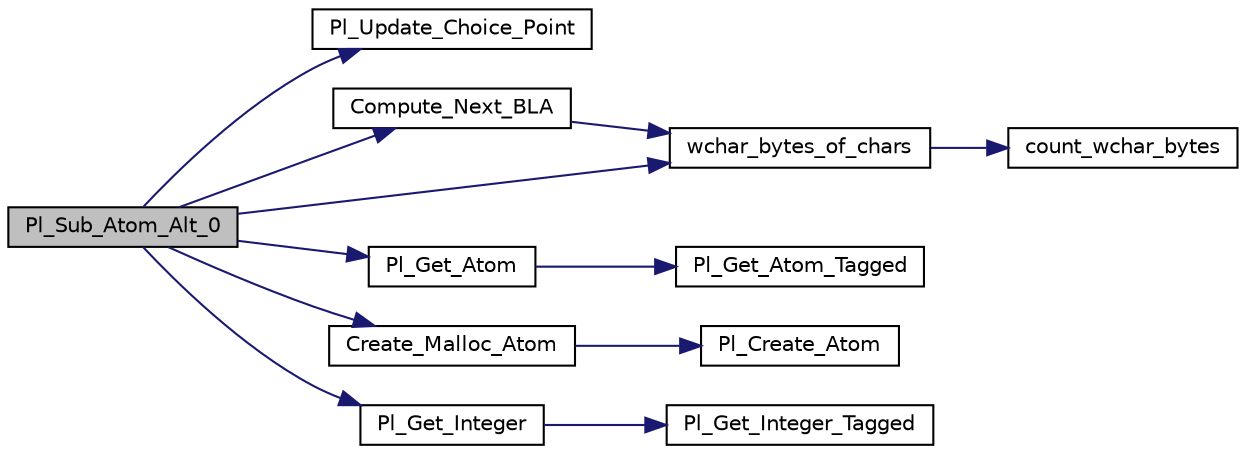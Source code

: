 digraph "Pl_Sub_Atom_Alt_0"
{
  edge [fontname="Helvetica",fontsize="10",labelfontname="Helvetica",labelfontsize="10"];
  node [fontname="Helvetica",fontsize="10",shape=record];
  rankdir="LR";
  Node1 [label="Pl_Sub_Atom_Alt_0",height=0.2,width=0.4,color="black", fillcolor="grey75", style="filled", fontcolor="black"];
  Node1 -> Node2 [color="midnightblue",fontsize="10",style="solid"];
  Node2 [label="Pl_Update_Choice_Point",height=0.2,width=0.4,color="black", fillcolor="white", style="filled",URL="$wam__inst_8c.html#ac713c15b8ed89be9dc3274b0b754abb2"];
  Node1 -> Node3 [color="midnightblue",fontsize="10",style="solid"];
  Node3 [label="Compute_Next_BLA",height=0.2,width=0.4,color="black", fillcolor="white", style="filled",URL="$atom__c_8c.html#a8577f3f699252703bf709870cbba1e05"];
  Node3 -> Node4 [color="midnightblue",fontsize="10",style="solid"];
  Node4 [label="wchar_bytes_of_chars",height=0.2,width=0.4,color="black", fillcolor="white", style="filled",URL="$pl__wchar_8c.html#a961a9ac7d7be7b35fd1632111c552b91"];
  Node4 -> Node5 [color="midnightblue",fontsize="10",style="solid"];
  Node5 [label="count_wchar_bytes",height=0.2,width=0.4,color="black", fillcolor="white", style="filled",URL="$pl__wchar_8c.html#afa9feb443cef2f8da40dd45a8c0e273d"];
  Node1 -> Node4 [color="midnightblue",fontsize="10",style="solid"];
  Node1 -> Node6 [color="midnightblue",fontsize="10",style="solid"];
  Node6 [label="Pl_Get_Atom",height=0.2,width=0.4,color="black", fillcolor="white", style="filled",URL="$wam__inst_8c.html#a78229c8d23053191e0fee7952757f9c7"];
  Node6 -> Node7 [color="midnightblue",fontsize="10",style="solid"];
  Node7 [label="Pl_Get_Atom_Tagged",height=0.2,width=0.4,color="black", fillcolor="white", style="filled",URL="$wam__inst_8c.html#a89d8aba44029f2a5f548a2ae5f6eb574"];
  Node1 -> Node8 [color="midnightblue",fontsize="10",style="solid"];
  Node8 [label="Create_Malloc_Atom",height=0.2,width=0.4,color="black", fillcolor="white", style="filled",URL="$atom__c_8c.html#a0955d501b8eac7be38108d9ab5ff7dd9"];
  Node8 -> Node9 [color="midnightblue",fontsize="10",style="solid"];
  Node9 [label="Pl_Create_Atom",height=0.2,width=0.4,color="black", fillcolor="white", style="filled",URL="$atom_8c.html#a068c993d95113a2ba7643918e68eedb3"];
  Node1 -> Node10 [color="midnightblue",fontsize="10",style="solid"];
  Node10 [label="Pl_Get_Integer",height=0.2,width=0.4,color="black", fillcolor="white", style="filled",URL="$wam__inst_8c.html#a4674b6fe0ab6340bbe076f8d485673e7"];
  Node10 -> Node11 [color="midnightblue",fontsize="10",style="solid"];
  Node11 [label="Pl_Get_Integer_Tagged",height=0.2,width=0.4,color="black", fillcolor="white", style="filled",URL="$wam__inst_8c.html#a6fb0a22a4b407baa8bd1c6bb8f18675d"];
}
